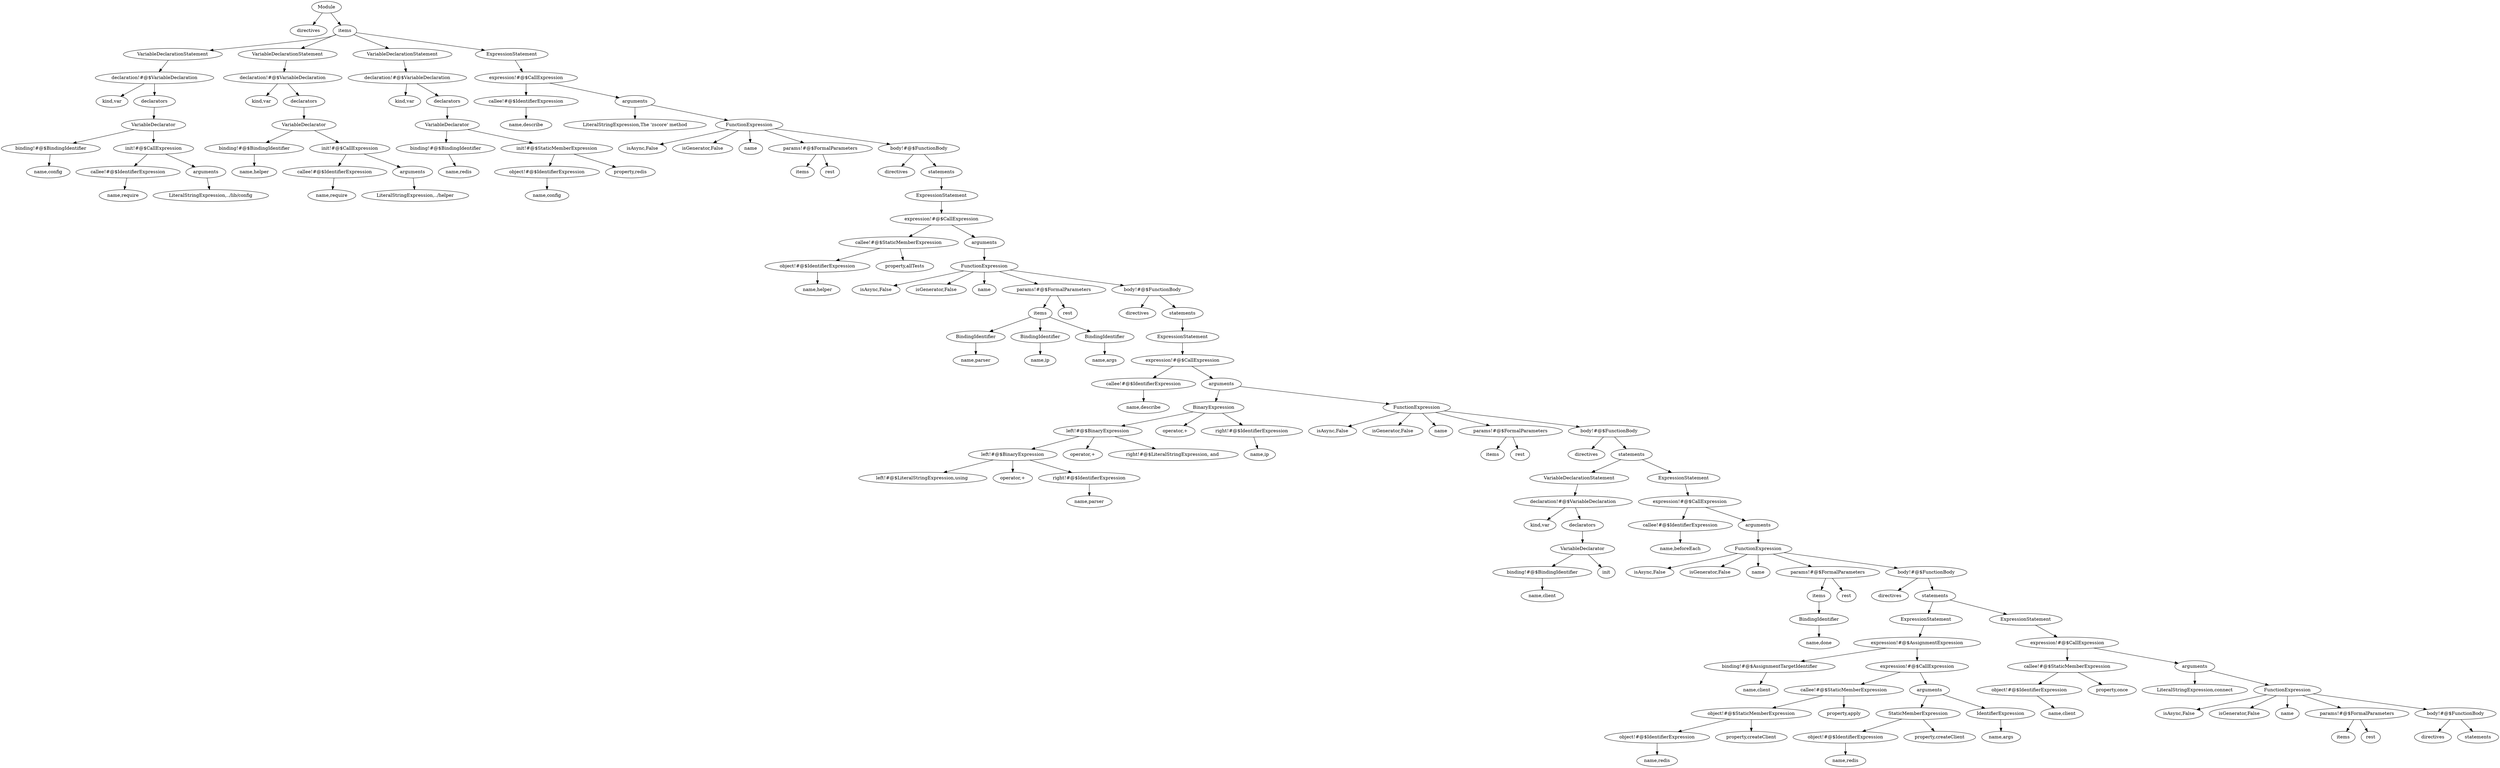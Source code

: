 digraph G {

"e84322b9-bd14-4471-9dc7-27e945d88571" [ label = "Module" ];
"e84322b9-bd14-4471-9dc7-27e945d88571" -> "d9218aaa-ea9a-4f01-b442-1b1f1c839f91";
"e84322b9-bd14-4471-9dc7-27e945d88571" -> "7affb3d9-afaa-45d4-b47a-fa92db6b73e8";
"7affb3d9-afaa-45d4-b47a-fa92db6b73e8" [ label = "items" ];
"7affb3d9-afaa-45d4-b47a-fa92db6b73e8" -> "055ba11d-beb7-4754-a9e2-2bed3dea4031";
"7affb3d9-afaa-45d4-b47a-fa92db6b73e8" -> "2b817cb6-2a2d-4a65-85d7-f899cf00a71a";
"7affb3d9-afaa-45d4-b47a-fa92db6b73e8" -> "0642f25e-d821-49c3-9b3f-e8a0a61665e4";
"7affb3d9-afaa-45d4-b47a-fa92db6b73e8" -> "96d92d14-22f6-4b0e-9d77-e4c7e6826405";
"96d92d14-22f6-4b0e-9d77-e4c7e6826405" [ label = "ExpressionStatement" ];
"96d92d14-22f6-4b0e-9d77-e4c7e6826405" -> "9c4a69c8-e1ee-403d-a6f9-953436b24c62";
"9c4a69c8-e1ee-403d-a6f9-953436b24c62" [ label = "expression!#@$CallExpression" ];
"9c4a69c8-e1ee-403d-a6f9-953436b24c62" -> "c6111daf-f283-4837-930b-bcf9e46757cb";
"9c4a69c8-e1ee-403d-a6f9-953436b24c62" -> "d8f53a41-9338-4271-90b2-c93a50e5326b";
"d8f53a41-9338-4271-90b2-c93a50e5326b" [ label = "arguments" ];
"d8f53a41-9338-4271-90b2-c93a50e5326b" -> "93a1d471-2e31-43e4-9882-b99fd2ba8a18";
"d8f53a41-9338-4271-90b2-c93a50e5326b" -> "655a3f6f-c011-47a6-b47d-2832e6383623";
"655a3f6f-c011-47a6-b47d-2832e6383623" [ label = "FunctionExpression" ];
"655a3f6f-c011-47a6-b47d-2832e6383623" -> "078cdac3-2db6-4fcb-80aa-c6b7b816b334";
"655a3f6f-c011-47a6-b47d-2832e6383623" -> "c5cfaec5-7246-4385-9fec-e175cc6ad6ea";
"655a3f6f-c011-47a6-b47d-2832e6383623" -> "8c4bbd63-374e-4cb2-ad5e-c008ed6aa6f5";
"655a3f6f-c011-47a6-b47d-2832e6383623" -> "569a114c-e135-470e-ab4b-11ea53529303";
"655a3f6f-c011-47a6-b47d-2832e6383623" -> "aefed7f5-001c-4bc0-a314-d5cd153ba50b";
"aefed7f5-001c-4bc0-a314-d5cd153ba50b" [ label = "body!#@$FunctionBody" ];
"aefed7f5-001c-4bc0-a314-d5cd153ba50b" -> "3e7d54e2-c68a-41cc-966a-2ffb7dfeebf7";
"aefed7f5-001c-4bc0-a314-d5cd153ba50b" -> "1adb0b7a-d65f-43cb-87c9-919de43a7a8f";
"1adb0b7a-d65f-43cb-87c9-919de43a7a8f" [ label = "statements" ];
"1adb0b7a-d65f-43cb-87c9-919de43a7a8f" -> "f118714f-285e-4a01-9bf1-840eff8b21ac";
"f118714f-285e-4a01-9bf1-840eff8b21ac" [ label = "ExpressionStatement" ];
"f118714f-285e-4a01-9bf1-840eff8b21ac" -> "92f08d76-2229-45fb-a7b5-734473278997";
"92f08d76-2229-45fb-a7b5-734473278997" [ label = "expression!#@$CallExpression" ];
"92f08d76-2229-45fb-a7b5-734473278997" -> "96a09ed0-d949-4997-8182-e16a67b7a0f1";
"92f08d76-2229-45fb-a7b5-734473278997" -> "bd9baa5f-51f6-419d-a0aa-6289c3be7230";
"bd9baa5f-51f6-419d-a0aa-6289c3be7230" [ label = "arguments" ];
"bd9baa5f-51f6-419d-a0aa-6289c3be7230" -> "a665f8bd-6c6c-45b7-9e58-cee3ba82f490";
"a665f8bd-6c6c-45b7-9e58-cee3ba82f490" [ label = "FunctionExpression" ];
"a665f8bd-6c6c-45b7-9e58-cee3ba82f490" -> "1ab19d0d-9578-42b7-a333-8a193158af97";
"a665f8bd-6c6c-45b7-9e58-cee3ba82f490" -> "29079fb5-5972-4c75-a762-376e81ce71b9";
"a665f8bd-6c6c-45b7-9e58-cee3ba82f490" -> "9392f01b-e197-44ea-a4d9-af8bdebc3089";
"a665f8bd-6c6c-45b7-9e58-cee3ba82f490" -> "963a97d1-93c8-4e1d-8989-e56c400f7092";
"a665f8bd-6c6c-45b7-9e58-cee3ba82f490" -> "b090ccb8-756a-4ac0-9cef-fd1d2957d060";
"b090ccb8-756a-4ac0-9cef-fd1d2957d060" [ label = "body!#@$FunctionBody" ];
"b090ccb8-756a-4ac0-9cef-fd1d2957d060" -> "48697705-2615-416d-a22b-5075a64be2c8";
"b090ccb8-756a-4ac0-9cef-fd1d2957d060" -> "fea0b1a4-9a5d-4b8e-ab3a-c2b3124b9861";
"fea0b1a4-9a5d-4b8e-ab3a-c2b3124b9861" [ label = "statements" ];
"fea0b1a4-9a5d-4b8e-ab3a-c2b3124b9861" -> "b00fea24-09f8-4d58-878b-2c36e6b9aaf3";
"b00fea24-09f8-4d58-878b-2c36e6b9aaf3" [ label = "ExpressionStatement" ];
"b00fea24-09f8-4d58-878b-2c36e6b9aaf3" -> "6b68957d-3738-49b0-b789-e38a4741297f";
"6b68957d-3738-49b0-b789-e38a4741297f" [ label = "expression!#@$CallExpression" ];
"6b68957d-3738-49b0-b789-e38a4741297f" -> "3443c542-3b39-4dbb-ad7d-ecb2babf5dc3";
"6b68957d-3738-49b0-b789-e38a4741297f" -> "107edbbb-bcaa-4166-9d34-18c627b3c532";
"107edbbb-bcaa-4166-9d34-18c627b3c532" [ label = "arguments" ];
"107edbbb-bcaa-4166-9d34-18c627b3c532" -> "009062fb-f790-45e9-a029-bbf04d8861e8";
"107edbbb-bcaa-4166-9d34-18c627b3c532" -> "54c52168-d880-4999-ada1-06d94ace1832";
"54c52168-d880-4999-ada1-06d94ace1832" [ label = "FunctionExpression" ];
"54c52168-d880-4999-ada1-06d94ace1832" -> "4b61bbf5-2a71-4d58-b82f-6a4decde161a";
"54c52168-d880-4999-ada1-06d94ace1832" -> "7e7d2cad-c7a3-46a5-bade-fa75b560799b";
"54c52168-d880-4999-ada1-06d94ace1832" -> "3c271434-869c-481f-b4ad-da2c55628c90";
"54c52168-d880-4999-ada1-06d94ace1832" -> "d5624b8c-8a6f-429a-85bd-8d38beea62d1";
"54c52168-d880-4999-ada1-06d94ace1832" -> "28e2b790-5b03-4ddf-97bd-b69b835e2f02";
"28e2b790-5b03-4ddf-97bd-b69b835e2f02" [ label = "body!#@$FunctionBody" ];
"28e2b790-5b03-4ddf-97bd-b69b835e2f02" -> "6b6bf860-25f0-4257-9bcb-57932966a125";
"28e2b790-5b03-4ddf-97bd-b69b835e2f02" -> "fe920184-90ff-4b00-9699-d9ff107e3ca2";
"fe920184-90ff-4b00-9699-d9ff107e3ca2" [ label = "statements" ];
"fe920184-90ff-4b00-9699-d9ff107e3ca2" -> "36e64028-26e6-48c9-81f4-095cd80a254b";
"fe920184-90ff-4b00-9699-d9ff107e3ca2" -> "c7cf115a-fe49-4d38-a048-142045adfbb8";
"c7cf115a-fe49-4d38-a048-142045adfbb8" [ label = "ExpressionStatement" ];
"c7cf115a-fe49-4d38-a048-142045adfbb8" -> "205ae6b6-6106-4535-ac9f-006f12ef36be";
"205ae6b6-6106-4535-ac9f-006f12ef36be" [ label = "expression!#@$CallExpression" ];
"205ae6b6-6106-4535-ac9f-006f12ef36be" -> "b1663f35-33eb-479e-936a-008ae5169bb5";
"205ae6b6-6106-4535-ac9f-006f12ef36be" -> "a32de584-0547-4e30-83d7-164ebeb06da8";
"a32de584-0547-4e30-83d7-164ebeb06da8" [ label = "arguments" ];
"a32de584-0547-4e30-83d7-164ebeb06da8" -> "a6176b15-bc8b-4453-b4bc-58bb5458ed98";
"a6176b15-bc8b-4453-b4bc-58bb5458ed98" [ label = "FunctionExpression" ];
"a6176b15-bc8b-4453-b4bc-58bb5458ed98" -> "bc805c10-aa57-4b72-b87e-421fc121f459";
"a6176b15-bc8b-4453-b4bc-58bb5458ed98" -> "d7b91315-5cfe-4762-8975-6d82abc19c2a";
"a6176b15-bc8b-4453-b4bc-58bb5458ed98" -> "e5c3f8fd-7bb6-484e-8290-f96fd86562ba";
"a6176b15-bc8b-4453-b4bc-58bb5458ed98" -> "e8b99a7a-c20c-4682-a06e-cd995ba78215";
"a6176b15-bc8b-4453-b4bc-58bb5458ed98" -> "4cfe55bd-5e13-4f1b-bdea-eae0858cc5f4";
"4cfe55bd-5e13-4f1b-bdea-eae0858cc5f4" [ label = "body!#@$FunctionBody" ];
"4cfe55bd-5e13-4f1b-bdea-eae0858cc5f4" -> "de0990cf-88bd-4ba1-ac61-e2845865e749";
"4cfe55bd-5e13-4f1b-bdea-eae0858cc5f4" -> "fc6700ab-f9e8-4fde-8479-112e7f58ada1";
"fc6700ab-f9e8-4fde-8479-112e7f58ada1" [ label = "statements" ];
"fc6700ab-f9e8-4fde-8479-112e7f58ada1" -> "9e37dd4b-24cf-4da4-8e61-9ab5af13ed7d";
"fc6700ab-f9e8-4fde-8479-112e7f58ada1" -> "169e8ba8-d77e-4cbc-a88e-4f35fd16df79";
"169e8ba8-d77e-4cbc-a88e-4f35fd16df79" [ label = "ExpressionStatement" ];
"169e8ba8-d77e-4cbc-a88e-4f35fd16df79" -> "78df3f66-c8fb-48bd-b188-eba47507f2ba";
"78df3f66-c8fb-48bd-b188-eba47507f2ba" [ label = "expression!#@$CallExpression" ];
"78df3f66-c8fb-48bd-b188-eba47507f2ba" -> "26bf1dfb-ae27-484c-b26e-f2f9651aa57e";
"78df3f66-c8fb-48bd-b188-eba47507f2ba" -> "6bbfe69e-2380-439b-ab93-fd30e945eefa";
"6bbfe69e-2380-439b-ab93-fd30e945eefa" [ label = "arguments" ];
"6bbfe69e-2380-439b-ab93-fd30e945eefa" -> "ef728aa9-0cde-4843-aab7-f472a2c0376c";
"6bbfe69e-2380-439b-ab93-fd30e945eefa" -> "a19beceb-eb28-43b5-bb34-161c37796eed";
"a19beceb-eb28-43b5-bb34-161c37796eed" [ label = "FunctionExpression" ];
"a19beceb-eb28-43b5-bb34-161c37796eed" -> "0d73583d-cc0b-473a-b729-5a2a07483088";
"a19beceb-eb28-43b5-bb34-161c37796eed" -> "53663e8c-8961-45f1-81dc-21e2ca44dd82";
"a19beceb-eb28-43b5-bb34-161c37796eed" -> "e62c95c6-e0de-4b79-9969-20976fb5c451";
"a19beceb-eb28-43b5-bb34-161c37796eed" -> "786b49d6-f74e-4196-943f-31694757b823";
"a19beceb-eb28-43b5-bb34-161c37796eed" -> "e47e4d7a-2628-424c-b965-5a455cf2ef3c";
"e47e4d7a-2628-424c-b965-5a455cf2ef3c" [ label = "body!#@$FunctionBody" ];
"e47e4d7a-2628-424c-b965-5a455cf2ef3c" -> "c8cc5738-b0b9-4f36-9b8d-ea98b777e078";
"e47e4d7a-2628-424c-b965-5a455cf2ef3c" -> "f1fdc8c8-4a3b-4fdc-b533-dfb7b2532465";
"f1fdc8c8-4a3b-4fdc-b533-dfb7b2532465" [ label = "statements" ];
"c8cc5738-b0b9-4f36-9b8d-ea98b777e078" [ label = "directives" ];
"786b49d6-f74e-4196-943f-31694757b823" [ label = "params!#@$FormalParameters" ];
"786b49d6-f74e-4196-943f-31694757b823" -> "82339446-42bd-460c-9006-ecdf97283612";
"786b49d6-f74e-4196-943f-31694757b823" -> "3116bfa6-8a23-47d4-b5d4-ac3ba29353eb";
"3116bfa6-8a23-47d4-b5d4-ac3ba29353eb" [ label = "rest" ];
"82339446-42bd-460c-9006-ecdf97283612" [ label = "items" ];
"e62c95c6-e0de-4b79-9969-20976fb5c451" [ label = "name" ];
"53663e8c-8961-45f1-81dc-21e2ca44dd82" [ label = "isGenerator,False" ];
"0d73583d-cc0b-473a-b729-5a2a07483088" [ label = "isAsync,False" ];
"ef728aa9-0cde-4843-aab7-f472a2c0376c" [ label = "LiteralStringExpression,connect" ];
"26bf1dfb-ae27-484c-b26e-f2f9651aa57e" [ label = "callee!#@$StaticMemberExpression" ];
"26bf1dfb-ae27-484c-b26e-f2f9651aa57e" -> "651fc7b2-efd3-4cbb-8c36-1fd2dcac8240";
"26bf1dfb-ae27-484c-b26e-f2f9651aa57e" -> "9cb064aa-2ba6-4b91-9a2c-eca815696837";
"9cb064aa-2ba6-4b91-9a2c-eca815696837" [ label = "property,once" ];
"651fc7b2-efd3-4cbb-8c36-1fd2dcac8240" [ label = "object!#@$IdentifierExpression" ];
"651fc7b2-efd3-4cbb-8c36-1fd2dcac8240" -> "a5492306-2906-4332-8280-a21dfc7d70d5";
"a5492306-2906-4332-8280-a21dfc7d70d5" [ label = "name,client" ];
"9e37dd4b-24cf-4da4-8e61-9ab5af13ed7d" [ label = "ExpressionStatement" ];
"9e37dd4b-24cf-4da4-8e61-9ab5af13ed7d" -> "271df90f-c267-411d-bb77-e856c63edb43";
"271df90f-c267-411d-bb77-e856c63edb43" [ label = "expression!#@$AssignmentExpression" ];
"271df90f-c267-411d-bb77-e856c63edb43" -> "2ede3c3b-53d2-42bf-bf3b-2c8fe888e34d";
"271df90f-c267-411d-bb77-e856c63edb43" -> "2eee1e92-8e13-4a7e-9c3b-c061a6c61331";
"2eee1e92-8e13-4a7e-9c3b-c061a6c61331" [ label = "expression!#@$CallExpression" ];
"2eee1e92-8e13-4a7e-9c3b-c061a6c61331" -> "4f2fd22f-ed65-45c2-b1f8-e5011407ba0b";
"2eee1e92-8e13-4a7e-9c3b-c061a6c61331" -> "ba6394b3-7a89-4b6c-92b6-f04db476c4c3";
"ba6394b3-7a89-4b6c-92b6-f04db476c4c3" [ label = "arguments" ];
"ba6394b3-7a89-4b6c-92b6-f04db476c4c3" -> "3e13d6a6-6d14-4f2a-a16e-115cffa1a36e";
"ba6394b3-7a89-4b6c-92b6-f04db476c4c3" -> "d17fed25-7710-4fca-9417-8ee5e395811a";
"d17fed25-7710-4fca-9417-8ee5e395811a" [ label = "IdentifierExpression" ];
"d17fed25-7710-4fca-9417-8ee5e395811a" -> "38e582e2-09d4-4c44-9e00-668e8ccc3f3e";
"38e582e2-09d4-4c44-9e00-668e8ccc3f3e" [ label = "name,args" ];
"3e13d6a6-6d14-4f2a-a16e-115cffa1a36e" [ label = "StaticMemberExpression" ];
"3e13d6a6-6d14-4f2a-a16e-115cffa1a36e" -> "1211a46d-2413-4b55-861e-dcd00f76774e";
"3e13d6a6-6d14-4f2a-a16e-115cffa1a36e" -> "9829c1ba-400f-4559-b28e-004805fe2051";
"9829c1ba-400f-4559-b28e-004805fe2051" [ label = "property,createClient" ];
"1211a46d-2413-4b55-861e-dcd00f76774e" [ label = "object!#@$IdentifierExpression" ];
"1211a46d-2413-4b55-861e-dcd00f76774e" -> "a2708f4b-d4db-426c-a24c-4e1700d33c6c";
"a2708f4b-d4db-426c-a24c-4e1700d33c6c" [ label = "name,redis" ];
"4f2fd22f-ed65-45c2-b1f8-e5011407ba0b" [ label = "callee!#@$StaticMemberExpression" ];
"4f2fd22f-ed65-45c2-b1f8-e5011407ba0b" -> "ba053b79-2926-467c-821a-a0d5284594be";
"4f2fd22f-ed65-45c2-b1f8-e5011407ba0b" -> "289ed856-e76b-4357-924e-9e459e427826";
"289ed856-e76b-4357-924e-9e459e427826" [ label = "property,apply" ];
"ba053b79-2926-467c-821a-a0d5284594be" [ label = "object!#@$StaticMemberExpression" ];
"ba053b79-2926-467c-821a-a0d5284594be" -> "ff0d0af3-9167-4b30-8786-9f3c8048cafc";
"ba053b79-2926-467c-821a-a0d5284594be" -> "813b2cca-6338-4cfc-966b-e5dab46a4635";
"813b2cca-6338-4cfc-966b-e5dab46a4635" [ label = "property,createClient" ];
"ff0d0af3-9167-4b30-8786-9f3c8048cafc" [ label = "object!#@$IdentifierExpression" ];
"ff0d0af3-9167-4b30-8786-9f3c8048cafc" -> "e82fca9c-8a44-4f6c-9b92-11ec001b7016";
"e82fca9c-8a44-4f6c-9b92-11ec001b7016" [ label = "name,redis" ];
"2ede3c3b-53d2-42bf-bf3b-2c8fe888e34d" [ label = "binding!#@$AssignmentTargetIdentifier" ];
"2ede3c3b-53d2-42bf-bf3b-2c8fe888e34d" -> "d80dc8ad-67cd-427e-ae96-41f9bd2bb7c3";
"d80dc8ad-67cd-427e-ae96-41f9bd2bb7c3" [ label = "name,client" ];
"de0990cf-88bd-4ba1-ac61-e2845865e749" [ label = "directives" ];
"e8b99a7a-c20c-4682-a06e-cd995ba78215" [ label = "params!#@$FormalParameters" ];
"e8b99a7a-c20c-4682-a06e-cd995ba78215" -> "ade110e7-91b3-45d8-a81c-6adf39de6ba5";
"e8b99a7a-c20c-4682-a06e-cd995ba78215" -> "76371a39-ec4f-4285-afbe-5e3595043eb2";
"76371a39-ec4f-4285-afbe-5e3595043eb2" [ label = "rest" ];
"ade110e7-91b3-45d8-a81c-6adf39de6ba5" [ label = "items" ];
"ade110e7-91b3-45d8-a81c-6adf39de6ba5" -> "353aacf8-39ac-4d74-9057-85a8e736dfcd";
"353aacf8-39ac-4d74-9057-85a8e736dfcd" [ label = "BindingIdentifier" ];
"353aacf8-39ac-4d74-9057-85a8e736dfcd" -> "099e0e3d-5e63-4cb5-8806-667fac041864";
"099e0e3d-5e63-4cb5-8806-667fac041864" [ label = "name,done" ];
"e5c3f8fd-7bb6-484e-8290-f96fd86562ba" [ label = "name" ];
"d7b91315-5cfe-4762-8975-6d82abc19c2a" [ label = "isGenerator,False" ];
"bc805c10-aa57-4b72-b87e-421fc121f459" [ label = "isAsync,False" ];
"b1663f35-33eb-479e-936a-008ae5169bb5" [ label = "callee!#@$IdentifierExpression" ];
"b1663f35-33eb-479e-936a-008ae5169bb5" -> "1b3617cd-2fd2-4822-b830-20b393a88c74";
"1b3617cd-2fd2-4822-b830-20b393a88c74" [ label = "name,beforeEach" ];
"36e64028-26e6-48c9-81f4-095cd80a254b" [ label = "VariableDeclarationStatement" ];
"36e64028-26e6-48c9-81f4-095cd80a254b" -> "bd2b64fd-11be-46e6-be1c-58aee0e358f6";
"bd2b64fd-11be-46e6-be1c-58aee0e358f6" [ label = "declaration!#@$VariableDeclaration" ];
"bd2b64fd-11be-46e6-be1c-58aee0e358f6" -> "8d2da658-863f-4e5f-a2ce-4bd8b01e786b";
"bd2b64fd-11be-46e6-be1c-58aee0e358f6" -> "2a29f41d-5f00-4f6a-8301-8d6e50573197";
"2a29f41d-5f00-4f6a-8301-8d6e50573197" [ label = "declarators" ];
"2a29f41d-5f00-4f6a-8301-8d6e50573197" -> "cdd2c788-04a2-4f0f-940d-c9f9c4896b9e";
"cdd2c788-04a2-4f0f-940d-c9f9c4896b9e" [ label = "VariableDeclarator" ];
"cdd2c788-04a2-4f0f-940d-c9f9c4896b9e" -> "cce66461-5434-4982-bba1-480189b2a3c2";
"cdd2c788-04a2-4f0f-940d-c9f9c4896b9e" -> "85e9e24c-e764-4fa6-914a-8f2163195ea1";
"85e9e24c-e764-4fa6-914a-8f2163195ea1" [ label = "init" ];
"cce66461-5434-4982-bba1-480189b2a3c2" [ label = "binding!#@$BindingIdentifier" ];
"cce66461-5434-4982-bba1-480189b2a3c2" -> "1e25e044-ffbe-4643-a260-c2595e7c0d7c";
"1e25e044-ffbe-4643-a260-c2595e7c0d7c" [ label = "name,client" ];
"8d2da658-863f-4e5f-a2ce-4bd8b01e786b" [ label = "kind,var" ];
"6b6bf860-25f0-4257-9bcb-57932966a125" [ label = "directives" ];
"d5624b8c-8a6f-429a-85bd-8d38beea62d1" [ label = "params!#@$FormalParameters" ];
"d5624b8c-8a6f-429a-85bd-8d38beea62d1" -> "bc339a70-d7c6-4e04-87fc-3b2cf74b08bc";
"d5624b8c-8a6f-429a-85bd-8d38beea62d1" -> "e68ebfb9-0f63-4a60-91db-a5182fa59799";
"e68ebfb9-0f63-4a60-91db-a5182fa59799" [ label = "rest" ];
"bc339a70-d7c6-4e04-87fc-3b2cf74b08bc" [ label = "items" ];
"3c271434-869c-481f-b4ad-da2c55628c90" [ label = "name" ];
"7e7d2cad-c7a3-46a5-bade-fa75b560799b" [ label = "isGenerator,False" ];
"4b61bbf5-2a71-4d58-b82f-6a4decde161a" [ label = "isAsync,False" ];
"009062fb-f790-45e9-a029-bbf04d8861e8" [ label = "BinaryExpression" ];
"009062fb-f790-45e9-a029-bbf04d8861e8" -> "d370447e-2f0a-4f22-8d06-3dad6d5a0887";
"009062fb-f790-45e9-a029-bbf04d8861e8" -> "2598a782-a0ee-4ecf-9489-185c0830e6fa";
"009062fb-f790-45e9-a029-bbf04d8861e8" -> "023ceee9-6359-4162-bfa7-efbd3fdc14d2";
"023ceee9-6359-4162-bfa7-efbd3fdc14d2" [ label = "right!#@$IdentifierExpression" ];
"023ceee9-6359-4162-bfa7-efbd3fdc14d2" -> "12c22358-4c9c-437e-b5af-f71379f1d20a";
"12c22358-4c9c-437e-b5af-f71379f1d20a" [ label = "name,ip" ];
"2598a782-a0ee-4ecf-9489-185c0830e6fa" [ label = "operator,+" ];
"d370447e-2f0a-4f22-8d06-3dad6d5a0887" [ label = "left!#@$BinaryExpression" ];
"d370447e-2f0a-4f22-8d06-3dad6d5a0887" -> "5020f7a7-2411-4466-a322-8f6ce747f04c";
"d370447e-2f0a-4f22-8d06-3dad6d5a0887" -> "458f617a-f525-46ca-9a7c-7d4d704eb9bd";
"d370447e-2f0a-4f22-8d06-3dad6d5a0887" -> "4640b8a5-73ec-4fd6-b584-b9eb6b918361";
"4640b8a5-73ec-4fd6-b584-b9eb6b918361" [ label = "right!#@$LiteralStringExpression, and " ];
"458f617a-f525-46ca-9a7c-7d4d704eb9bd" [ label = "operator,+" ];
"5020f7a7-2411-4466-a322-8f6ce747f04c" [ label = "left!#@$BinaryExpression" ];
"5020f7a7-2411-4466-a322-8f6ce747f04c" -> "8132131f-bff8-4db6-952f-e874370f24ab";
"5020f7a7-2411-4466-a322-8f6ce747f04c" -> "25ee95b6-032d-47c0-8444-29e61658afb5";
"5020f7a7-2411-4466-a322-8f6ce747f04c" -> "a0783d3f-8fc4-4929-8120-667d1509f30e";
"a0783d3f-8fc4-4929-8120-667d1509f30e" [ label = "right!#@$IdentifierExpression" ];
"a0783d3f-8fc4-4929-8120-667d1509f30e" -> "59830b78-188c-41cd-9910-f6d3dac3bb6b";
"59830b78-188c-41cd-9910-f6d3dac3bb6b" [ label = "name,parser" ];
"25ee95b6-032d-47c0-8444-29e61658afb5" [ label = "operator,+" ];
"8132131f-bff8-4db6-952f-e874370f24ab" [ label = "left!#@$LiteralStringExpression,using " ];
"3443c542-3b39-4dbb-ad7d-ecb2babf5dc3" [ label = "callee!#@$IdentifierExpression" ];
"3443c542-3b39-4dbb-ad7d-ecb2babf5dc3" -> "86272c19-e43e-48b5-8109-05422dc03c47";
"86272c19-e43e-48b5-8109-05422dc03c47" [ label = "name,describe" ];
"48697705-2615-416d-a22b-5075a64be2c8" [ label = "directives" ];
"963a97d1-93c8-4e1d-8989-e56c400f7092" [ label = "params!#@$FormalParameters" ];
"963a97d1-93c8-4e1d-8989-e56c400f7092" -> "05474c10-954e-4c87-b5be-6142ee73af15";
"963a97d1-93c8-4e1d-8989-e56c400f7092" -> "0a30bd67-68ff-40bd-a1c1-34d741921542";
"0a30bd67-68ff-40bd-a1c1-34d741921542" [ label = "rest" ];
"05474c10-954e-4c87-b5be-6142ee73af15" [ label = "items" ];
"05474c10-954e-4c87-b5be-6142ee73af15" -> "9b15774a-a2e9-4cd5-8157-e962d0455d7d";
"05474c10-954e-4c87-b5be-6142ee73af15" -> "6ed7582c-bfe5-4211-a83f-afe77f52b8d9";
"05474c10-954e-4c87-b5be-6142ee73af15" -> "3b52b702-7e9f-4086-a857-8525c5464614";
"3b52b702-7e9f-4086-a857-8525c5464614" [ label = "BindingIdentifier" ];
"3b52b702-7e9f-4086-a857-8525c5464614" -> "e7f52b33-91ad-4a34-8195-49838ec3c1aa";
"e7f52b33-91ad-4a34-8195-49838ec3c1aa" [ label = "name,args" ];
"6ed7582c-bfe5-4211-a83f-afe77f52b8d9" [ label = "BindingIdentifier" ];
"6ed7582c-bfe5-4211-a83f-afe77f52b8d9" -> "048634a9-b4ce-4ae9-a365-4b083d013e44";
"048634a9-b4ce-4ae9-a365-4b083d013e44" [ label = "name,ip" ];
"9b15774a-a2e9-4cd5-8157-e962d0455d7d" [ label = "BindingIdentifier" ];
"9b15774a-a2e9-4cd5-8157-e962d0455d7d" -> "61db80f9-595f-43d1-ac18-eb808fd929b5";
"61db80f9-595f-43d1-ac18-eb808fd929b5" [ label = "name,parser" ];
"9392f01b-e197-44ea-a4d9-af8bdebc3089" [ label = "name" ];
"29079fb5-5972-4c75-a762-376e81ce71b9" [ label = "isGenerator,False" ];
"1ab19d0d-9578-42b7-a333-8a193158af97" [ label = "isAsync,False" ];
"96a09ed0-d949-4997-8182-e16a67b7a0f1" [ label = "callee!#@$StaticMemberExpression" ];
"96a09ed0-d949-4997-8182-e16a67b7a0f1" -> "e8202dbc-9870-4232-9f7e-f8e5036c5881";
"96a09ed0-d949-4997-8182-e16a67b7a0f1" -> "2db0c340-c358-44de-9801-9a9d1f0d492b";
"2db0c340-c358-44de-9801-9a9d1f0d492b" [ label = "property,allTests" ];
"e8202dbc-9870-4232-9f7e-f8e5036c5881" [ label = "object!#@$IdentifierExpression" ];
"e8202dbc-9870-4232-9f7e-f8e5036c5881" -> "060cce97-6ce0-43e8-9220-e2b8d29a46ba";
"060cce97-6ce0-43e8-9220-e2b8d29a46ba" [ label = "name,helper" ];
"3e7d54e2-c68a-41cc-966a-2ffb7dfeebf7" [ label = "directives" ];
"569a114c-e135-470e-ab4b-11ea53529303" [ label = "params!#@$FormalParameters" ];
"569a114c-e135-470e-ab4b-11ea53529303" -> "4f07dfed-d4f8-48a1-8872-9335d581e798";
"569a114c-e135-470e-ab4b-11ea53529303" -> "655558df-1c3a-48be-9948-635886a8b3ef";
"655558df-1c3a-48be-9948-635886a8b3ef" [ label = "rest" ];
"4f07dfed-d4f8-48a1-8872-9335d581e798" [ label = "items" ];
"8c4bbd63-374e-4cb2-ad5e-c008ed6aa6f5" [ label = "name" ];
"c5cfaec5-7246-4385-9fec-e175cc6ad6ea" [ label = "isGenerator,False" ];
"078cdac3-2db6-4fcb-80aa-c6b7b816b334" [ label = "isAsync,False" ];
"93a1d471-2e31-43e4-9882-b99fd2ba8a18" [ label = "LiteralStringExpression,The 'zscore' method" ];
"c6111daf-f283-4837-930b-bcf9e46757cb" [ label = "callee!#@$IdentifierExpression" ];
"c6111daf-f283-4837-930b-bcf9e46757cb" -> "a2991783-597a-4df3-a985-7cc333317d54";
"a2991783-597a-4df3-a985-7cc333317d54" [ label = "name,describe" ];
"0642f25e-d821-49c3-9b3f-e8a0a61665e4" [ label = "VariableDeclarationStatement" ];
"0642f25e-d821-49c3-9b3f-e8a0a61665e4" -> "6359f71c-7ab3-415a-9b43-3069fcd6dc1e";
"6359f71c-7ab3-415a-9b43-3069fcd6dc1e" [ label = "declaration!#@$VariableDeclaration" ];
"6359f71c-7ab3-415a-9b43-3069fcd6dc1e" -> "87852a7e-12d3-4d4b-b053-16e904166ef9";
"6359f71c-7ab3-415a-9b43-3069fcd6dc1e" -> "9104151e-18b9-4eff-ba3b-e5b669d2e95b";
"9104151e-18b9-4eff-ba3b-e5b669d2e95b" [ label = "declarators" ];
"9104151e-18b9-4eff-ba3b-e5b669d2e95b" -> "5aa8024b-354d-434c-b8bc-3c5693e39b82";
"5aa8024b-354d-434c-b8bc-3c5693e39b82" [ label = "VariableDeclarator" ];
"5aa8024b-354d-434c-b8bc-3c5693e39b82" -> "bf0e9f07-28e9-4a5f-8a10-9b9ede0b7e6e";
"5aa8024b-354d-434c-b8bc-3c5693e39b82" -> "f314c155-49fd-4ecb-ba5e-0848bd91bf46";
"f314c155-49fd-4ecb-ba5e-0848bd91bf46" [ label = "init!#@$StaticMemberExpression" ];
"f314c155-49fd-4ecb-ba5e-0848bd91bf46" -> "e852be82-9881-48b3-a272-7a98cac115c5";
"f314c155-49fd-4ecb-ba5e-0848bd91bf46" -> "c1de4191-9cd7-4954-af2d-047238c49b14";
"c1de4191-9cd7-4954-af2d-047238c49b14" [ label = "property,redis" ];
"e852be82-9881-48b3-a272-7a98cac115c5" [ label = "object!#@$IdentifierExpression" ];
"e852be82-9881-48b3-a272-7a98cac115c5" -> "87f2a31b-5c31-43c2-8e01-ea05a8786426";
"87f2a31b-5c31-43c2-8e01-ea05a8786426" [ label = "name,config" ];
"bf0e9f07-28e9-4a5f-8a10-9b9ede0b7e6e" [ label = "binding!#@$BindingIdentifier" ];
"bf0e9f07-28e9-4a5f-8a10-9b9ede0b7e6e" -> "1564f9aa-3377-4de5-8cb1-27e751e2fb2e";
"1564f9aa-3377-4de5-8cb1-27e751e2fb2e" [ label = "name,redis" ];
"87852a7e-12d3-4d4b-b053-16e904166ef9" [ label = "kind,var" ];
"2b817cb6-2a2d-4a65-85d7-f899cf00a71a" [ label = "VariableDeclarationStatement" ];
"2b817cb6-2a2d-4a65-85d7-f899cf00a71a" -> "55a38a5e-c220-46f1-a046-a5e19c1a2cc0";
"55a38a5e-c220-46f1-a046-a5e19c1a2cc0" [ label = "declaration!#@$VariableDeclaration" ];
"55a38a5e-c220-46f1-a046-a5e19c1a2cc0" -> "14bce55e-a9b6-4578-9471-a848641ab0a6";
"55a38a5e-c220-46f1-a046-a5e19c1a2cc0" -> "3068f282-68b0-495a-af8f-c0058b953551";
"3068f282-68b0-495a-af8f-c0058b953551" [ label = "declarators" ];
"3068f282-68b0-495a-af8f-c0058b953551" -> "cc1a4e7f-bdae-4dcb-a650-6b478e9b4a47";
"cc1a4e7f-bdae-4dcb-a650-6b478e9b4a47" [ label = "VariableDeclarator" ];
"cc1a4e7f-bdae-4dcb-a650-6b478e9b4a47" -> "26770808-5048-44ba-b12a-e58bd67c9412";
"cc1a4e7f-bdae-4dcb-a650-6b478e9b4a47" -> "ea01ce5b-9a4d-43d9-9244-9411e78fc1da";
"ea01ce5b-9a4d-43d9-9244-9411e78fc1da" [ label = "init!#@$CallExpression" ];
"ea01ce5b-9a4d-43d9-9244-9411e78fc1da" -> "38863b34-cc1a-4892-b45e-c6aa4821dded";
"ea01ce5b-9a4d-43d9-9244-9411e78fc1da" -> "c1aa58ab-35f1-4417-947f-fa77f892d55c";
"c1aa58ab-35f1-4417-947f-fa77f892d55c" [ label = "arguments" ];
"c1aa58ab-35f1-4417-947f-fa77f892d55c" -> "3f3c1567-ee64-4d29-9586-5088b4c07901";
"3f3c1567-ee64-4d29-9586-5088b4c07901" [ label = "LiteralStringExpression,../helper" ];
"38863b34-cc1a-4892-b45e-c6aa4821dded" [ label = "callee!#@$IdentifierExpression" ];
"38863b34-cc1a-4892-b45e-c6aa4821dded" -> "e47a9b59-769c-4f37-89ff-5a599c9cf70f";
"e47a9b59-769c-4f37-89ff-5a599c9cf70f" [ label = "name,require" ];
"26770808-5048-44ba-b12a-e58bd67c9412" [ label = "binding!#@$BindingIdentifier" ];
"26770808-5048-44ba-b12a-e58bd67c9412" -> "1f5d145e-0931-40e6-a980-9489d215c2f3";
"1f5d145e-0931-40e6-a980-9489d215c2f3" [ label = "name,helper" ];
"14bce55e-a9b6-4578-9471-a848641ab0a6" [ label = "kind,var" ];
"055ba11d-beb7-4754-a9e2-2bed3dea4031" [ label = "VariableDeclarationStatement" ];
"055ba11d-beb7-4754-a9e2-2bed3dea4031" -> "3a360d0f-6e3d-44ba-8243-14bac9b83202";
"3a360d0f-6e3d-44ba-8243-14bac9b83202" [ label = "declaration!#@$VariableDeclaration" ];
"3a360d0f-6e3d-44ba-8243-14bac9b83202" -> "07c6d748-f64a-4316-9a1e-6d359c723af5";
"3a360d0f-6e3d-44ba-8243-14bac9b83202" -> "f7a284fa-e27d-4cb8-82d5-7c5f43aff710";
"f7a284fa-e27d-4cb8-82d5-7c5f43aff710" [ label = "declarators" ];
"f7a284fa-e27d-4cb8-82d5-7c5f43aff710" -> "7fe0e104-fff8-4fa9-b81a-84ac6bb15ec9";
"7fe0e104-fff8-4fa9-b81a-84ac6bb15ec9" [ label = "VariableDeclarator" ];
"7fe0e104-fff8-4fa9-b81a-84ac6bb15ec9" -> "1f82e9e5-0200-497e-b184-1facdb51d278";
"7fe0e104-fff8-4fa9-b81a-84ac6bb15ec9" -> "0def2477-62ed-4e59-aadc-6e46a1084f60";
"0def2477-62ed-4e59-aadc-6e46a1084f60" [ label = "init!#@$CallExpression" ];
"0def2477-62ed-4e59-aadc-6e46a1084f60" -> "837fcb67-1e80-457a-bee8-5df27c1f0081";
"0def2477-62ed-4e59-aadc-6e46a1084f60" -> "44f2a875-ba34-4ab6-a59f-1e5c0a462db2";
"44f2a875-ba34-4ab6-a59f-1e5c0a462db2" [ label = "arguments" ];
"44f2a875-ba34-4ab6-a59f-1e5c0a462db2" -> "ad752df1-a59f-45b7-b9d7-f47c98ed5b4e";
"ad752df1-a59f-45b7-b9d7-f47c98ed5b4e" [ label = "LiteralStringExpression,../lib/config" ];
"837fcb67-1e80-457a-bee8-5df27c1f0081" [ label = "callee!#@$IdentifierExpression" ];
"837fcb67-1e80-457a-bee8-5df27c1f0081" -> "d207605e-764f-4acd-a396-506e4c0217ce";
"d207605e-764f-4acd-a396-506e4c0217ce" [ label = "name,require" ];
"1f82e9e5-0200-497e-b184-1facdb51d278" [ label = "binding!#@$BindingIdentifier" ];
"1f82e9e5-0200-497e-b184-1facdb51d278" -> "4ae2f691-7512-4fd5-acb7-d03722b6e1ce";
"4ae2f691-7512-4fd5-acb7-d03722b6e1ce" [ label = "name,config" ];
"07c6d748-f64a-4316-9a1e-6d359c723af5" [ label = "kind,var" ];
"d9218aaa-ea9a-4f01-b442-1b1f1c839f91" [ label = "directives" ];
}